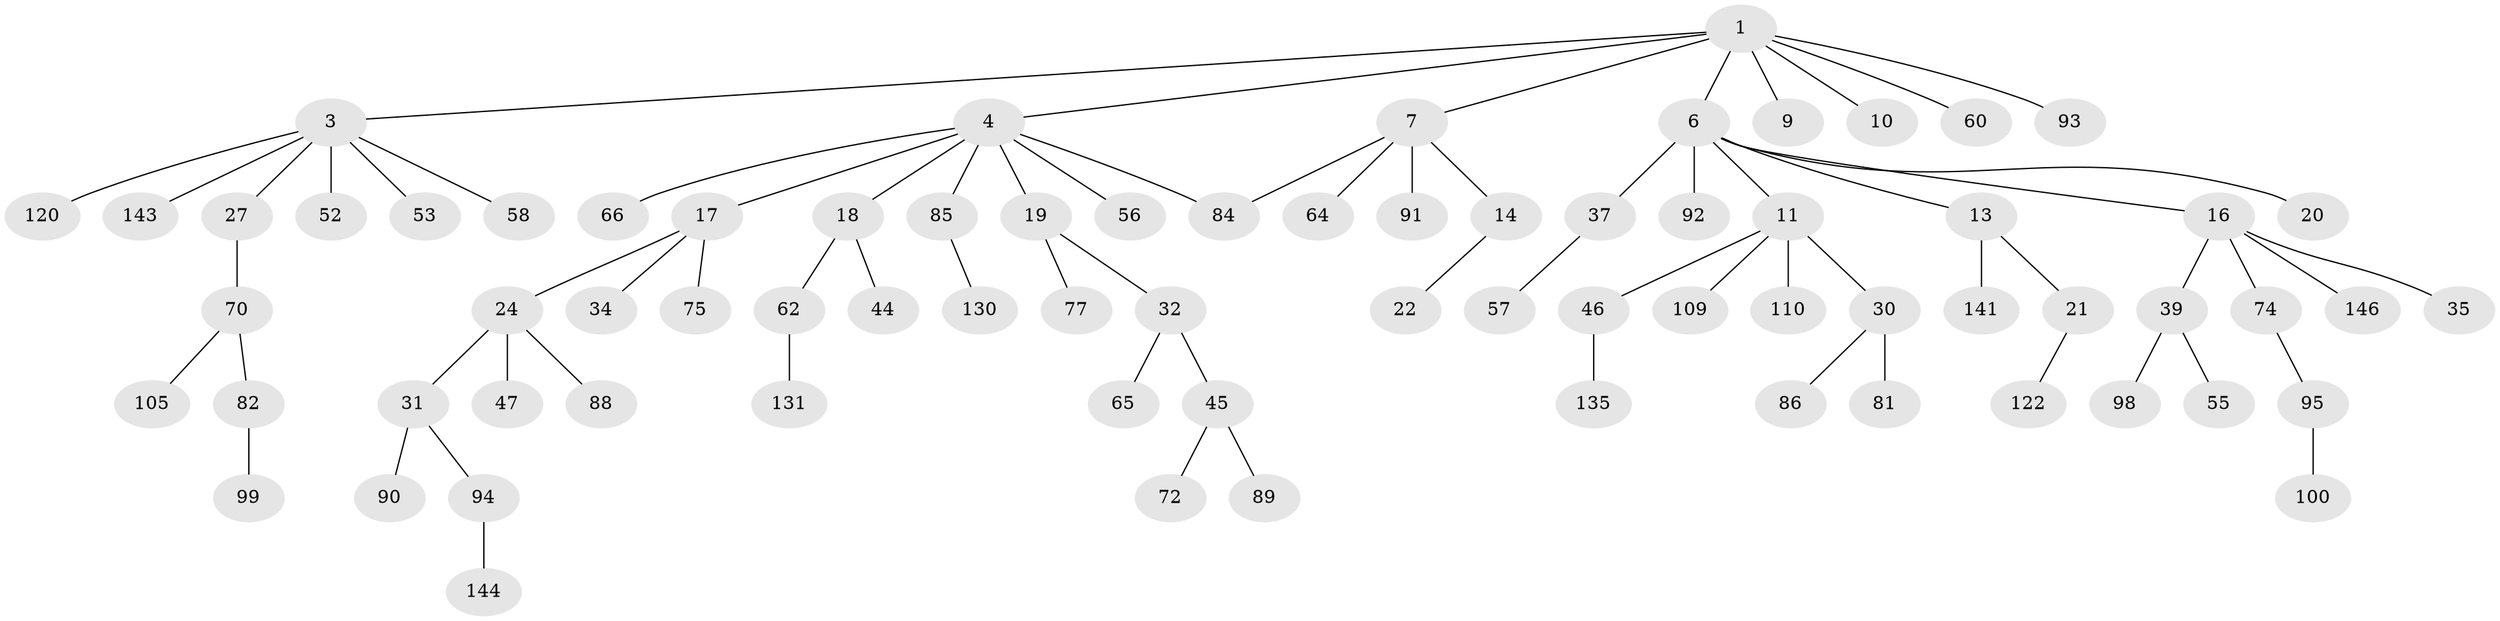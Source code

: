 // original degree distribution, {5: 0.05405405405405406, 6: 0.02027027027027027, 2: 0.27702702702702703, 1: 0.46621621621621623, 3: 0.14189189189189189, 4: 0.04054054054054054}
// Generated by graph-tools (version 1.1) at 2025/13/03/09/25 04:13:17]
// undirected, 74 vertices, 74 edges
graph export_dot {
graph [start="1"]
  node [color=gray90,style=filled];
  1 [super="+2"];
  3 [super="+40"];
  4 [super="+15+5"];
  6 [super="+140+8"];
  7 [super="+50"];
  9;
  10;
  11 [super="+12"];
  13 [super="+79+23"];
  14 [super="+87"];
  16 [super="+29"];
  17;
  18;
  19 [super="+76"];
  20 [super="+28"];
  21;
  22;
  24 [super="+25+42+67"];
  27;
  30 [super="+33"];
  31 [super="+68+49+113"];
  32;
  34;
  35 [super="+80"];
  37 [super="+38"];
  39;
  44 [super="+48+132"];
  45 [super="+51+102"];
  46 [super="+54"];
  47;
  52;
  53;
  55;
  56;
  57 [super="+71+97"];
  58 [super="+59"];
  60 [super="+61"];
  62 [super="+78"];
  64;
  65;
  66;
  70 [super="+104"];
  72;
  74 [super="+83"];
  75 [super="+108+142"];
  77 [super="+145+103"];
  81;
  82;
  84 [super="+148"];
  85;
  86;
  88;
  89 [super="+96"];
  90;
  91;
  92 [super="+106"];
  93 [super="+138"];
  94;
  95;
  98 [super="+139"];
  99;
  100 [super="+116"];
  105;
  109 [super="+127"];
  110 [super="+117"];
  120;
  122;
  130;
  131;
  135;
  141;
  143;
  144;
  146;
  1 -- 6;
  1 -- 10;
  1 -- 60;
  1 -- 93;
  1 -- 3;
  1 -- 4;
  1 -- 7;
  1 -- 9;
  3 -- 27;
  3 -- 52;
  3 -- 53;
  3 -- 58;
  3 -- 120;
  3 -- 143;
  4 -- 18;
  4 -- 66;
  4 -- 17;
  4 -- 84;
  4 -- 85;
  4 -- 56;
  4 -- 19;
  6 -- 13;
  6 -- 16;
  6 -- 20;
  6 -- 37;
  6 -- 11;
  6 -- 92;
  7 -- 14;
  7 -- 64;
  7 -- 91;
  7 -- 84;
  11 -- 46;
  11 -- 109;
  11 -- 110;
  11 -- 30;
  13 -- 21;
  13 -- 141;
  14 -- 22;
  16 -- 146;
  16 -- 74;
  16 -- 35;
  16 -- 39;
  17 -- 24;
  17 -- 34;
  17 -- 75;
  18 -- 44;
  18 -- 62;
  19 -- 32;
  19 -- 77;
  21 -- 122;
  24 -- 31;
  24 -- 88;
  24 -- 47;
  27 -- 70;
  30 -- 81;
  30 -- 86;
  31 -- 90;
  31 -- 94;
  32 -- 45;
  32 -- 65;
  37 -- 57;
  39 -- 55;
  39 -- 98;
  45 -- 72;
  45 -- 89;
  46 -- 135;
  62 -- 131;
  70 -- 82;
  70 -- 105;
  74 -- 95;
  82 -- 99;
  85 -- 130;
  94 -- 144;
  95 -- 100;
}
